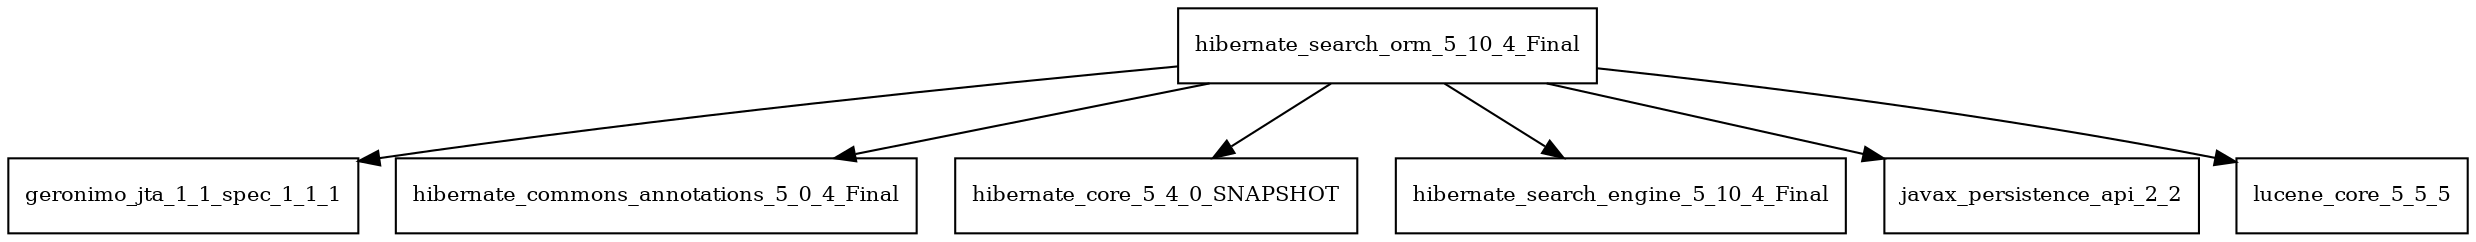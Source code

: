 digraph hibernate_search_orm_5_10_4_Final_dependencies {
  node [shape = box, fontsize=10.0];
  hibernate_search_orm_5_10_4_Final -> geronimo_jta_1_1_spec_1_1_1;
  hibernate_search_orm_5_10_4_Final -> hibernate_commons_annotations_5_0_4_Final;
  hibernate_search_orm_5_10_4_Final -> hibernate_core_5_4_0_SNAPSHOT;
  hibernate_search_orm_5_10_4_Final -> hibernate_search_engine_5_10_4_Final;
  hibernate_search_orm_5_10_4_Final -> javax_persistence_api_2_2;
  hibernate_search_orm_5_10_4_Final -> lucene_core_5_5_5;
}
